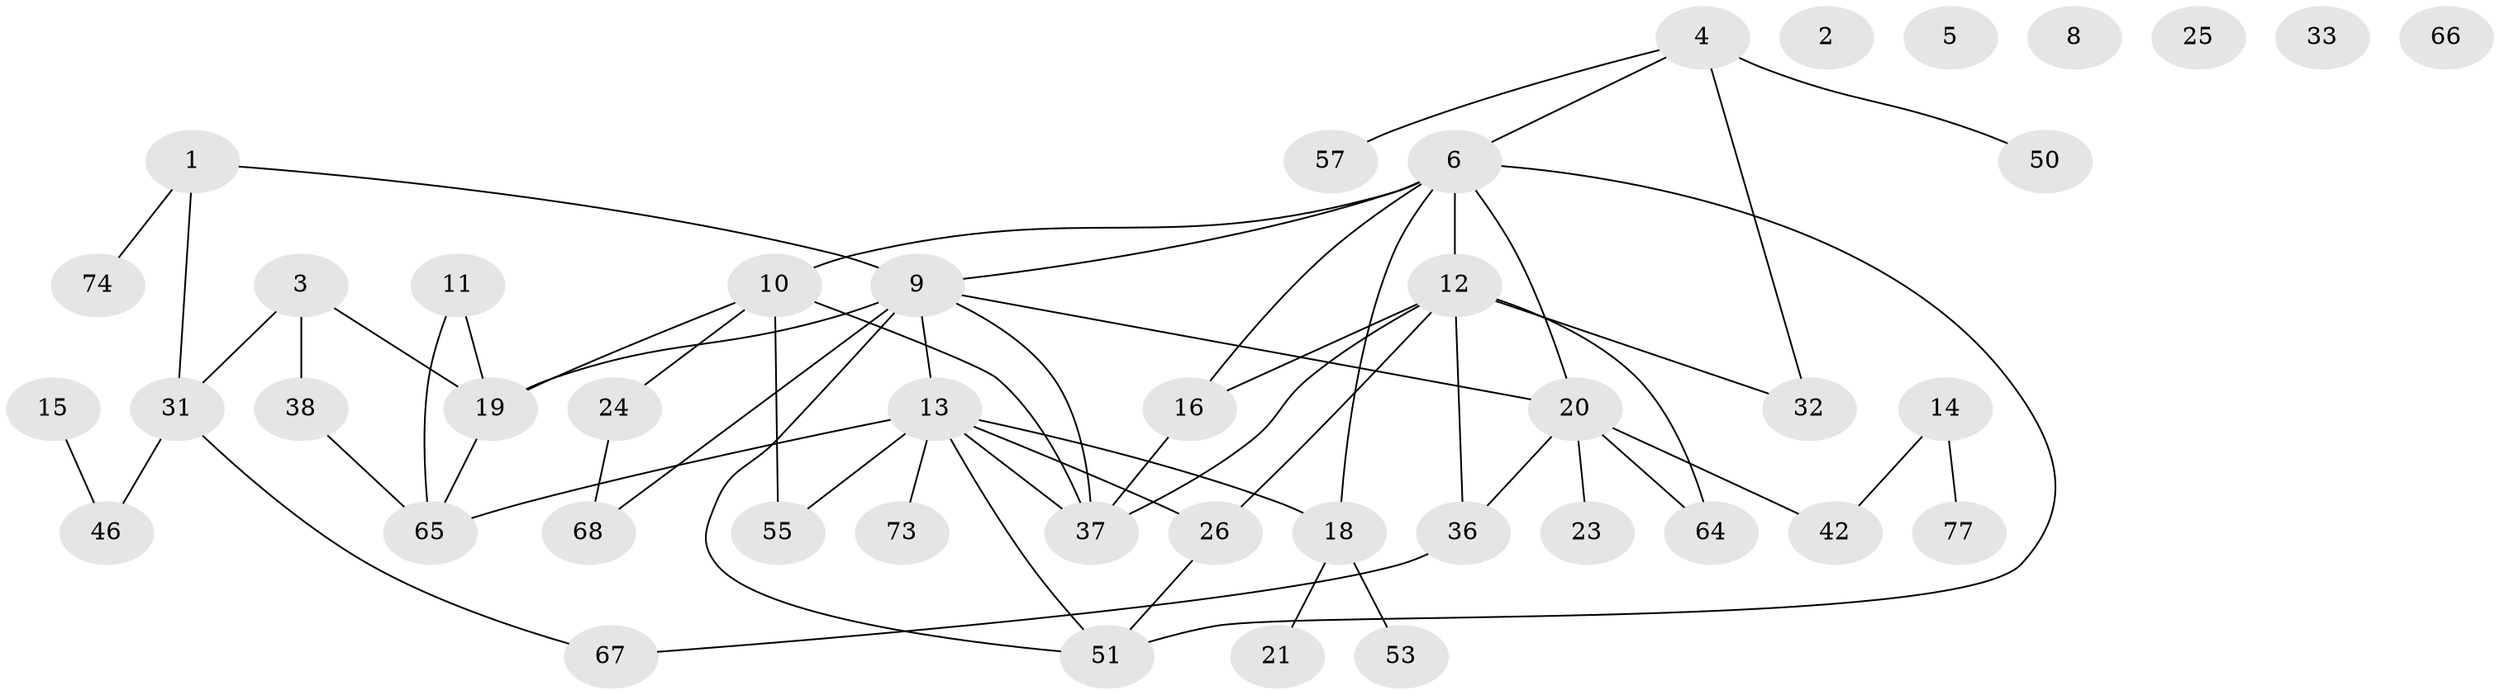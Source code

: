 // original degree distribution, {2: 0.24050632911392406, 0: 0.0759493670886076, 1: 0.20253164556962025, 3: 0.26582278481012656, 4: 0.10126582278481013, 5: 0.08860759493670886, 6: 0.02531645569620253}
// Generated by graph-tools (version 1.1) at 2025/12/03/09/25 04:12:54]
// undirected, 44 vertices, 59 edges
graph export_dot {
graph [start="1"]
  node [color=gray90,style=filled];
  1 [super="+27+34"];
  2;
  3 [super="+7"];
  4 [super="+52"];
  5;
  6 [super="+28+30+69"];
  8;
  9 [super="+47+72+78"];
  10 [super="+45"];
  11 [super="+17"];
  12 [super="+60+63"];
  13 [super="+22+44+48+71"];
  14 [super="+70"];
  15 [super="+56"];
  16 [super="+76"];
  18 [super="+29+40"];
  19 [super="+39"];
  20 [super="+35+49+58"];
  21;
  23 [super="+75"];
  24 [super="+62"];
  25;
  26 [super="+61"];
  31 [super="+54+59"];
  32;
  33;
  36 [super="+43"];
  37;
  38 [super="+41"];
  42;
  46;
  50;
  51;
  53;
  55 [super="+79"];
  57;
  64;
  65;
  66;
  67;
  68;
  73;
  74;
  77;
  1 -- 74;
  1 -- 9;
  1 -- 31;
  3 -- 31;
  3 -- 19;
  3 -- 38;
  4 -- 32;
  4 -- 50;
  4 -- 57;
  4 -- 6;
  6 -- 51;
  6 -- 20 [weight=2];
  6 -- 12;
  6 -- 16 [weight=2];
  6 -- 10;
  6 -- 9;
  6 -- 18;
  9 -- 13;
  9 -- 68;
  9 -- 37;
  9 -- 19;
  9 -- 51;
  9 -- 20;
  10 -- 19;
  10 -- 37;
  10 -- 24;
  10 -- 55;
  11 -- 65;
  11 -- 19;
  12 -- 32;
  12 -- 16;
  12 -- 64;
  12 -- 37;
  12 -- 26;
  12 -- 36;
  13 -- 26;
  13 -- 51;
  13 -- 55 [weight=2];
  13 -- 37;
  13 -- 65;
  13 -- 73;
  13 -- 18 [weight=2];
  14 -- 42;
  14 -- 77;
  15 -- 46;
  16 -- 37;
  18 -- 21;
  18 -- 53;
  19 -- 65;
  20 -- 36;
  20 -- 42;
  20 -- 64;
  20 -- 23;
  24 -- 68;
  26 -- 51;
  31 -- 67;
  31 -- 46;
  36 -- 67;
  38 -- 65;
}
